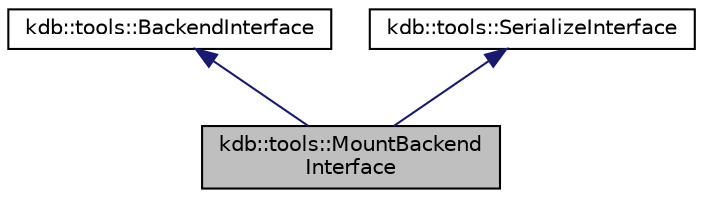 digraph "kdb::tools::MountBackendInterface"
{
 // LATEX_PDF_SIZE
  edge [fontname="Helvetica",fontsize="10",labelfontname="Helvetica",labelfontsize="10"];
  node [fontname="Helvetica",fontsize="10",shape=record];
  Node6 [label="kdb::tools::MountBackend\lInterface",height=0.2,width=0.4,color="black", fillcolor="grey75", style="filled", fontcolor="black",tooltip="Interface to work with mountpoints (backends) for factory."];
  Node7 -> Node6 [dir="back",color="midnightblue",fontsize="10",style="solid",fontname="Helvetica"];
  Node7 [label="kdb::tools::BackendInterface",height=0.2,width=0.4,color="black", fillcolor="white", style="filled",URL="$classkdb_1_1tools_1_1BackendInterface.html",tooltip="Minimal interface to add plugins."];
  Node8 -> Node6 [dir="back",color="midnightblue",fontsize="10",style="solid",fontname="Helvetica"];
  Node8 [label="kdb::tools::SerializeInterface",height=0.2,width=0.4,color="black", fillcolor="white", style="filled",URL="$classkdb_1_1tools_1_1SerializeInterface.html",tooltip="Interface to serialize a backend."];
}
